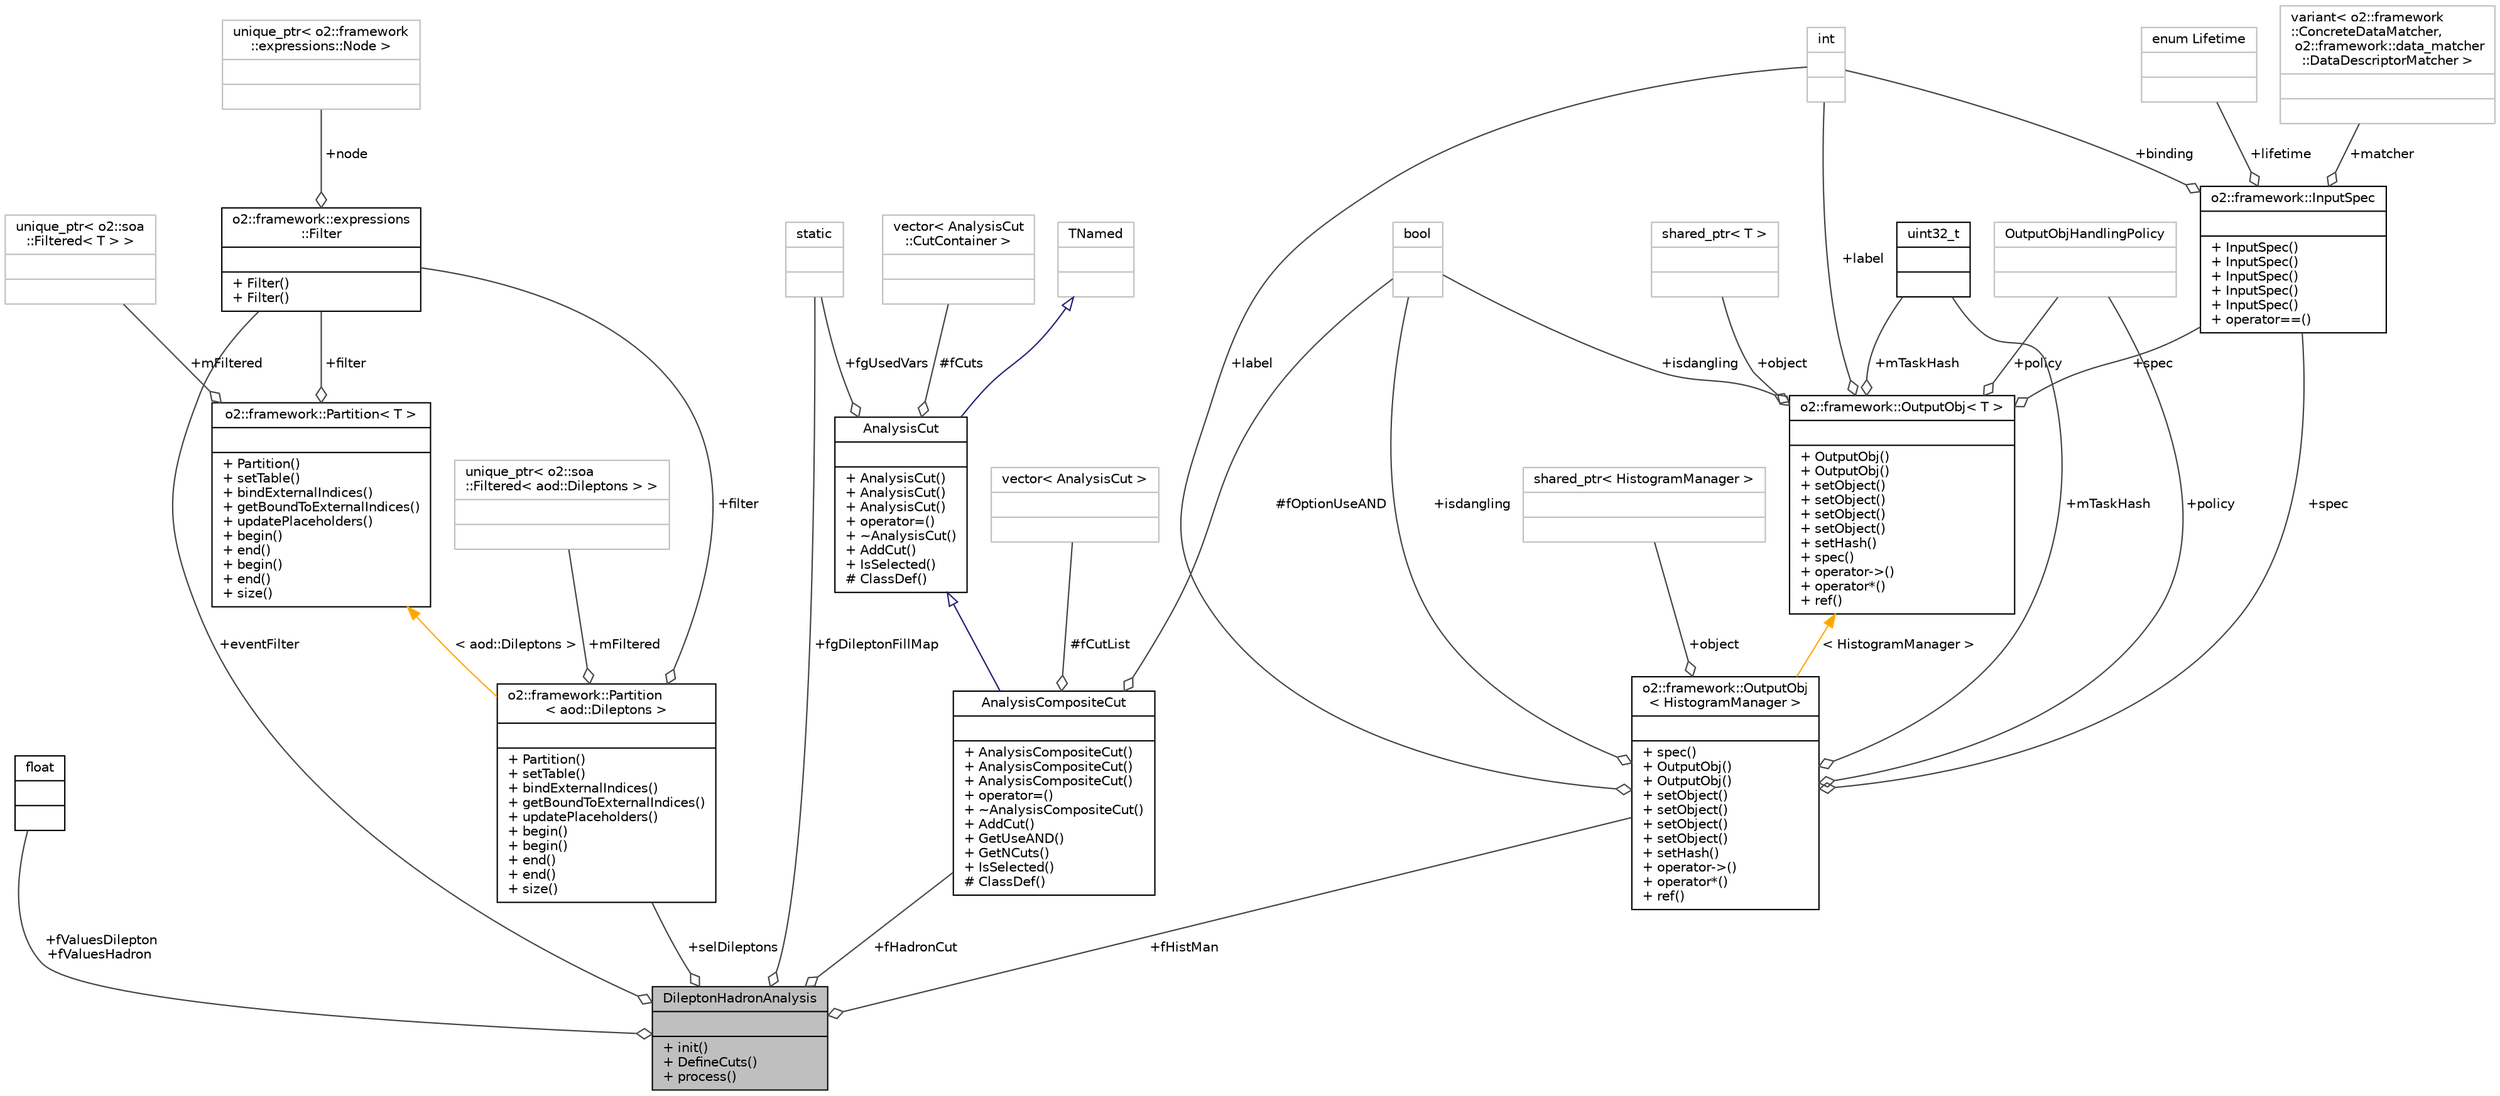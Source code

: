digraph "DileptonHadronAnalysis"
{
 // INTERACTIVE_SVG=YES
  bgcolor="transparent";
  edge [fontname="Helvetica",fontsize="10",labelfontname="Helvetica",labelfontsize="10"];
  node [fontname="Helvetica",fontsize="10",shape=record];
  Node1 [label="{DileptonHadronAnalysis\n||+ init()\l+ DefineCuts()\l+ process()\l}",height=0.2,width=0.4,color="black", fillcolor="grey75", style="filled", fontcolor="black"];
  Node2 -> Node1 [color="grey25",fontsize="10",style="solid",label=" +fValuesDilepton\n+fValuesHadron" ,arrowhead="odiamond",fontname="Helvetica"];
  Node2 [label="{float\n||}",height=0.2,width=0.4,color="black",URL="$d4/dc3/classfloat.html"];
  Node3 -> Node1 [color="grey25",fontsize="10",style="solid",label=" +selDileptons" ,arrowhead="odiamond",fontname="Helvetica"];
  Node3 [label="{o2::framework::Partition\l\< aod::Dileptons \>\n||+ Partition()\l+ setTable()\l+ bindExternalIndices()\l+ getBoundToExternalIndices()\l+ updatePlaceholders()\l+ begin()\l+ begin()\l+ end()\l+ end()\l+ size()\l}",height=0.2,width=0.4,color="black",URL="$d1/dbf/structo2_1_1framework_1_1Partition.html"];
  Node4 -> Node3 [color="grey25",fontsize="10",style="solid",label=" +mFiltered" ,arrowhead="odiamond",fontname="Helvetica"];
  Node4 [label="{unique_ptr\< o2::soa\l::Filtered\< aod::Dileptons \> \>\n||}",height=0.2,width=0.4,color="grey75"];
  Node5 -> Node3 [color="grey25",fontsize="10",style="solid",label=" +filter" ,arrowhead="odiamond",fontname="Helvetica"];
  Node5 [label="{o2::framework::expressions\l::Filter\n||+ Filter()\l+ Filter()\l}",height=0.2,width=0.4,color="black",URL="$d1/d9a/structo2_1_1framework_1_1expressions_1_1Filter.html",tooltip="A struct, containing the root of the expression tree. "];
  Node6 -> Node5 [color="grey25",fontsize="10",style="solid",label=" +node" ,arrowhead="odiamond",fontname="Helvetica"];
  Node6 [label="{unique_ptr\< o2::framework\l::expressions::Node \>\n||}",height=0.2,width=0.4,color="grey75"];
  Node7 -> Node3 [dir="back",color="orange",fontsize="10",style="solid",label=" \< aod::Dileptons \>" ,fontname="Helvetica"];
  Node7 [label="{o2::framework::Partition\< T \>\n||+ Partition()\l+ setTable()\l+ bindExternalIndices()\l+ getBoundToExternalIndices()\l+ updatePlaceholders()\l+ begin()\l+ end()\l+ begin()\l+ end()\l+ size()\l}",height=0.2,width=0.4,color="black",URL="$d1/dbf/structo2_1_1framework_1_1Partition.html"];
  Node8 -> Node7 [color="grey25",fontsize="10",style="solid",label=" +mFiltered" ,arrowhead="odiamond",fontname="Helvetica"];
  Node8 [label="{unique_ptr\< o2::soa\l::Filtered\< T \> \>\n||}",height=0.2,width=0.4,color="grey75"];
  Node5 -> Node7 [color="grey25",fontsize="10",style="solid",label=" +filter" ,arrowhead="odiamond",fontname="Helvetica"];
  Node9 -> Node1 [color="grey25",fontsize="10",style="solid",label=" +fHadronCut" ,arrowhead="odiamond",fontname="Helvetica"];
  Node9 [label="{AnalysisCompositeCut\n||+ AnalysisCompositeCut()\l+ AnalysisCompositeCut()\l+ AnalysisCompositeCut()\l+ operator=()\l+ ~AnalysisCompositeCut()\l+ AddCut()\l+ GetUseAND()\l+ GetNCuts()\l+ IsSelected()\l# ClassDef()\l}",height=0.2,width=0.4,color="black",URL="$db/d7a/classAnalysisCompositeCut.html"];
  Node10 -> Node9 [dir="back",color="midnightblue",fontsize="10",style="solid",arrowtail="onormal",fontname="Helvetica"];
  Node10 [label="{AnalysisCut\n||+ AnalysisCut()\l+ AnalysisCut()\l+ AnalysisCut()\l+ operator=()\l+ ~AnalysisCut()\l+ AddCut()\l+ IsSelected()\l# ClassDef()\l}",height=0.2,width=0.4,color="black",URL="$de/df4/classAnalysisCut.html"];
  Node11 -> Node10 [dir="back",color="midnightblue",fontsize="10",style="solid",arrowtail="onormal",fontname="Helvetica"];
  Node11 [label="{TNamed\n||}",height=0.2,width=0.4,color="grey75"];
  Node12 -> Node10 [color="grey25",fontsize="10",style="solid",label=" #fCuts" ,arrowhead="odiamond",fontname="Helvetica"];
  Node12 [label="{vector\< AnalysisCut\l::CutContainer \>\n||}",height=0.2,width=0.4,color="grey75"];
  Node13 -> Node10 [color="grey25",fontsize="10",style="solid",label=" +fgUsedVars" ,arrowhead="odiamond",fontname="Helvetica"];
  Node13 [label="{static\n||}",height=0.2,width=0.4,color="grey75"];
  Node14 -> Node9 [color="grey25",fontsize="10",style="solid",label=" #fCutList" ,arrowhead="odiamond",fontname="Helvetica"];
  Node14 [label="{vector\< AnalysisCut \>\n||}",height=0.2,width=0.4,color="grey75"];
  Node15 -> Node9 [color="grey25",fontsize="10",style="solid",label=" #fOptionUseAND" ,arrowhead="odiamond",fontname="Helvetica"];
  Node15 [label="{bool\n||}",height=0.2,width=0.4,color="grey75"];
  Node16 -> Node1 [color="grey25",fontsize="10",style="solid",label=" +fHistMan" ,arrowhead="odiamond",fontname="Helvetica"];
  Node16 [label="{o2::framework::OutputObj\l\< HistogramManager \>\n||+ spec()\l+ OutputObj()\l+ OutputObj()\l+ setObject()\l+ setObject()\l+ setObject()\l+ setObject()\l+ setHash()\l+ operator-\>()\l+ operator*()\l+ ref()\l}",height=0.2,width=0.4,color="black",URL="$d4/d79/structo2_1_1framework_1_1OutputObj.html"];
  Node17 -> Node16 [color="grey25",fontsize="10",style="solid",label=" +object" ,arrowhead="odiamond",fontname="Helvetica"];
  Node17 [label="{shared_ptr\< HistogramManager \>\n||}",height=0.2,width=0.4,color="grey75"];
  Node18 -> Node16 [color="grey25",fontsize="10",style="solid",label=" +policy" ,arrowhead="odiamond",fontname="Helvetica"];
  Node18 [label="{OutputObjHandlingPolicy\n||}",height=0.2,width=0.4,color="grey75"];
  Node19 -> Node16 [color="grey25",fontsize="10",style="solid",label=" +mTaskHash" ,arrowhead="odiamond",fontname="Helvetica"];
  Node19 [label="{uint32_t\n||}",height=0.2,width=0.4,color="black",URL="$d3/d87/classuint32__t.html"];
  Node20 -> Node16 [color="grey25",fontsize="10",style="solid",label=" +label" ,arrowhead="odiamond",fontname="Helvetica"];
  Node20 [label="{int\n||}",height=0.2,width=0.4,color="grey75"];
  Node15 -> Node16 [color="grey25",fontsize="10",style="solid",label=" +isdangling" ,arrowhead="odiamond",fontname="Helvetica"];
  Node21 -> Node16 [color="grey25",fontsize="10",style="solid",label=" +spec" ,arrowhead="odiamond",fontname="Helvetica"];
  Node21 [label="{o2::framework::InputSpec\n||+ InputSpec()\l+ InputSpec()\l+ InputSpec()\l+ InputSpec()\l+ InputSpec()\l+ operator==()\l}",height=0.2,width=0.4,color="black",URL="$da/d96/structo2_1_1framework_1_1InputSpec.html"];
  Node22 -> Node21 [color="grey25",fontsize="10",style="solid",label=" +lifetime" ,arrowhead="odiamond",fontname="Helvetica"];
  Node22 [label="{enum Lifetime\n||}",height=0.2,width=0.4,color="grey75"];
  Node23 -> Node21 [color="grey25",fontsize="10",style="solid",label=" +matcher" ,arrowhead="odiamond",fontname="Helvetica"];
  Node23 [label="{variant\< o2::framework\l::ConcreteDataMatcher,\l o2::framework::data_matcher\l::DataDescriptorMatcher \>\n||}",height=0.2,width=0.4,color="grey75"];
  Node20 -> Node21 [color="grey25",fontsize="10",style="solid",label=" +binding" ,arrowhead="odiamond",fontname="Helvetica"];
  Node24 -> Node16 [dir="back",color="orange",fontsize="10",style="solid",label=" \< HistogramManager \>" ,fontname="Helvetica"];
  Node24 [label="{o2::framework::OutputObj\< T \>\n||+ OutputObj()\l+ OutputObj()\l+ setObject()\l+ setObject()\l+ setObject()\l+ setObject()\l+ setHash()\l+ spec()\l+ operator-\>()\l+ operator*()\l+ ref()\l}",height=0.2,width=0.4,color="black",URL="$d4/d79/structo2_1_1framework_1_1OutputObj.html"];
  Node18 -> Node24 [color="grey25",fontsize="10",style="solid",label=" +policy" ,arrowhead="odiamond",fontname="Helvetica"];
  Node19 -> Node24 [color="grey25",fontsize="10",style="solid",label=" +mTaskHash" ,arrowhead="odiamond",fontname="Helvetica"];
  Node20 -> Node24 [color="grey25",fontsize="10",style="solid",label=" +label" ,arrowhead="odiamond",fontname="Helvetica"];
  Node25 -> Node24 [color="grey25",fontsize="10",style="solid",label=" +object" ,arrowhead="odiamond",fontname="Helvetica"];
  Node25 [label="{shared_ptr\< T \>\n||}",height=0.2,width=0.4,color="grey75"];
  Node15 -> Node24 [color="grey25",fontsize="10",style="solid",label=" +isdangling" ,arrowhead="odiamond",fontname="Helvetica"];
  Node21 -> Node24 [color="grey25",fontsize="10",style="solid",label=" +spec" ,arrowhead="odiamond",fontname="Helvetica"];
  Node13 -> Node1 [color="grey25",fontsize="10",style="solid",label=" +fgDileptonFillMap" ,arrowhead="odiamond",fontname="Helvetica"];
  Node5 -> Node1 [color="grey25",fontsize="10",style="solid",label=" +eventFilter" ,arrowhead="odiamond",fontname="Helvetica"];
}
